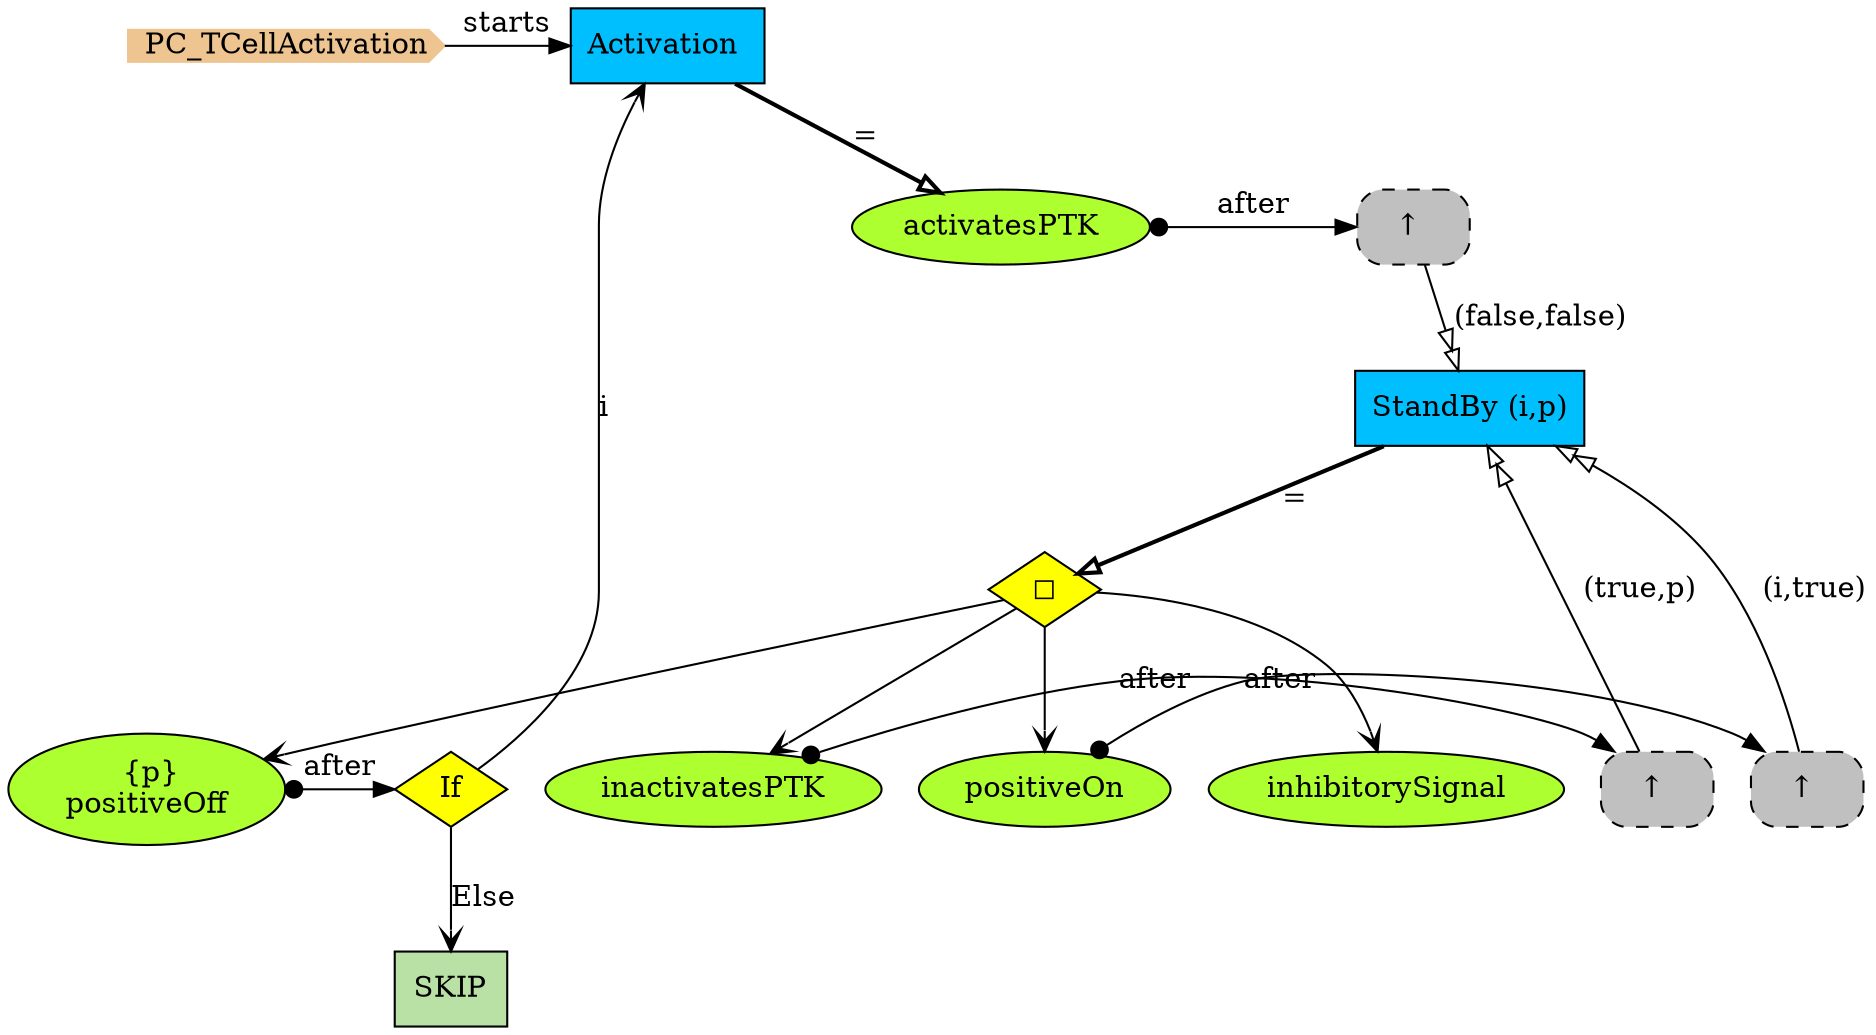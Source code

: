 digraph {

StartN_ [shape = cds,color=burlywood2,style=filled,height=.2,width=.2, label =PC_TCellActivation];
activatesPTK [shape=ellipse,fillcolor=greenyellow,style=filled,label="activatesPTK"];
OpStandBy [shape=diamond,fillcolor=yellow,style=filled,label="◻︎"];
RefStandBy1 [shape=rectangle,fillcolor=gray,style="rounded,filled,dashed",label="↑ "];
inhibitorySignal [shape=ellipse,fillcolor=greenyellow,style=filled,label="inhibitorySignal"];
positiveOff [shape=ellipse,fillcolor=greenyellow,style=filled,label=" {p}
positiveOff"];
RefStandBy2 [shape=rectangle,fillcolor=gray,style="rounded,filled,dashed",label="↑ "];
SKIP [shape=box,fillcolor="#B9E0A5",style = filled,label="SKIP"];
OpPosSigOff [shape=diamond,fillcolor=yellow,style=filled,label="If"];
RefStandBy3 [shape=rectangle,fillcolor=gray,style="rounded,filled,dashed",label="↑ "];
inactivatesPTK [shape=ellipse,fillcolor=greenyellow,style=filled,label="inactivatesPTK"];
positiveOn [shape=ellipse,fillcolor=greenyellow,style=filled,label="positiveOn"];
StandBy [shape=box,fillcolor=deepskyblue,style = filled,label="StandBy (i,p)"];
Activation [shape=box,fillcolor=deepskyblue,style = filled,label="Activation "];

{rank=same;OpPosSigOff,positiveOff}
{rank=same;RefStandBy1,activatesPTK}
{rank=same;RefStandBy2,inactivatesPTK}
{rank=same;RefStandBy3,positiveOn}
{rank=same;Activation,StartN_}

positiveOff->OpPosSigOff[arrowtail=dot,dir=both,label="after"];
OpPosSigOff->Activation[arrowhead="open",label="i"];
RefStandBy3->StandBy[arrowhead="normalnormal",fillcolor=white,label=" (i,true)"];
RefStandBy2->StandBy[arrowhead="normalnormal",fillcolor=white,label=" (true,p)"];
OpStandBy->inhibitorySignal[arrowhead="open"];
OpStandBy->inactivatesPTK[arrowhead="open"];
RefStandBy1->StandBy[arrowhead="normalnormal",fillcolor=white,label=" (false,false)"];
activatesPTK->RefStandBy1[arrowtail=dot,dir=both,label="after"];
OpStandBy->positiveOn[arrowhead="open"];
OpStandBy->positiveOff[arrowhead="open"];
inactivatesPTK->RefStandBy2[arrowtail=dot,dir=both,label="after"];
positiveOn->RefStandBy3[arrowtail=dot,dir=both,label="after"];
OpPosSigOff->SKIP[arrowhead="open",label="Else"];
StandBy->OpStandBy[arrowhead="onormal",penwidth=2,label="="];
Activation->activatesPTK[arrowhead="onormal",penwidth=2,label="="];
StartN_->Activation[label="starts"];
}